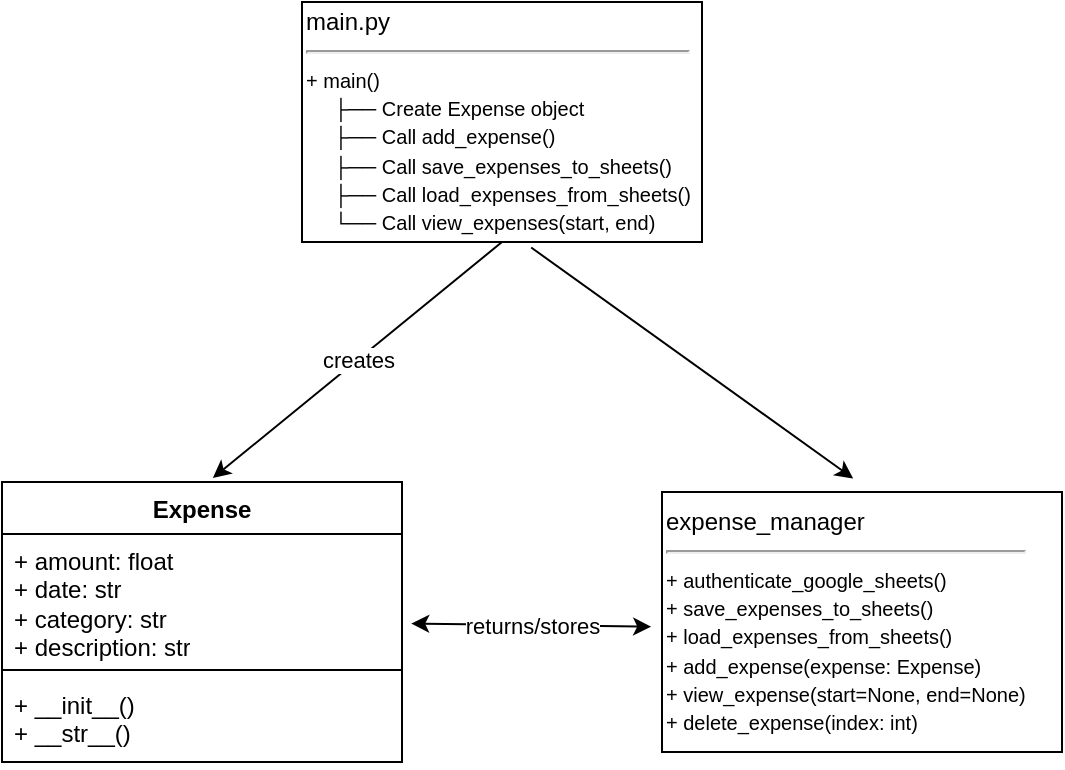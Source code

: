 <mxfile version="26.2.13">
  <diagram name="Page-1" id="LqZLtDp2xVZ0HE7aMGUH">
    <mxGraphModel dx="393" dy="690" grid="1" gridSize="10" guides="1" tooltips="1" connect="1" arrows="1" fold="1" page="1" pageScale="1" pageWidth="850" pageHeight="1100" math="0" shadow="0">
      <root>
        <mxCell id="0" />
        <mxCell id="1" parent="0" />
        <mxCell id="b6dVHvjty6gFwW4jWBVH-3" value="Expense" style="swimlane;fontStyle=1;align=center;verticalAlign=top;childLayout=stackLayout;horizontal=1;startSize=26;horizontalStack=0;resizeParent=1;resizeParentMax=0;resizeLast=0;collapsible=1;marginBottom=0;whiteSpace=wrap;html=1;" vertex="1" parent="1">
          <mxGeometry x="120" y="320" width="200" height="140" as="geometry" />
        </mxCell>
        <mxCell id="b6dVHvjty6gFwW4jWBVH-4" value="+ amount: float&lt;div&gt;+ date: str&lt;br&gt;+ category: str&lt;/div&gt;&lt;div&gt;+ description: str&lt;/div&gt;" style="text;strokeColor=none;fillColor=none;align=left;verticalAlign=top;spacingLeft=4;spacingRight=4;overflow=hidden;rotatable=0;points=[[0,0.5],[1,0.5]];portConstraint=eastwest;whiteSpace=wrap;html=1;" vertex="1" parent="b6dVHvjty6gFwW4jWBVH-3">
          <mxGeometry y="26" width="200" height="64" as="geometry" />
        </mxCell>
        <mxCell id="b6dVHvjty6gFwW4jWBVH-5" value="" style="line;strokeWidth=1;fillColor=none;align=left;verticalAlign=middle;spacingTop=-1;spacingLeft=3;spacingRight=3;rotatable=0;labelPosition=right;points=[];portConstraint=eastwest;strokeColor=inherit;" vertex="1" parent="b6dVHvjty6gFwW4jWBVH-3">
          <mxGeometry y="90" width="200" height="8" as="geometry" />
        </mxCell>
        <mxCell id="b6dVHvjty6gFwW4jWBVH-6" value="+ __init__()&lt;div&gt;+ __str__()&lt;/div&gt;" style="text;strokeColor=none;fillColor=none;align=left;verticalAlign=top;spacingLeft=4;spacingRight=4;overflow=hidden;rotatable=0;points=[[0,0.5],[1,0.5]];portConstraint=eastwest;whiteSpace=wrap;html=1;" vertex="1" parent="b6dVHvjty6gFwW4jWBVH-3">
          <mxGeometry y="98" width="200" height="42" as="geometry" />
        </mxCell>
        <mxCell id="b6dVHvjty6gFwW4jWBVH-13" value="&lt;div style=&quot;&quot;&gt;&lt;span style=&quot;background-color: transparent; color: light-dark(rgb(0, 0, 0), rgb(255, 255, 255));&quot;&gt;expense_manager&lt;/span&gt;&lt;/div&gt;&lt;div style=&quot;&quot;&gt;&lt;hr&gt;&lt;/div&gt;&lt;div style=&quot;&quot;&gt;&lt;span style=&quot;background-color: transparent; color: light-dark(rgb(0, 0, 0), rgb(255, 255, 255));&quot;&gt;&lt;font style=&quot;font-size: 10px;&quot;&gt;+ authenticate_google_sheets()&lt;/font&gt;&lt;/span&gt;&lt;/div&gt;&lt;div style=&quot;&quot;&gt;&lt;span style=&quot;background-color: transparent; color: light-dark(rgb(0, 0, 0), rgb(255, 255, 255));&quot;&gt;&lt;font style=&quot;font-size: 10px;&quot;&gt;+ save_expenses_to_sheets()&lt;/font&gt;&lt;/span&gt;&lt;/div&gt;&lt;div style=&quot;&quot;&gt;&lt;span style=&quot;background-color: transparent; color: light-dark(rgb(0, 0, 0), rgb(255, 255, 255));&quot;&gt;&lt;font style=&quot;font-size: 10px;&quot;&gt;+ load_expenses_from_sheets()&lt;/font&gt;&lt;/span&gt;&lt;/div&gt;&lt;div style=&quot;&quot;&gt;&lt;span style=&quot;background-color: transparent; color: light-dark(rgb(0, 0, 0), rgb(255, 255, 255));&quot;&gt;&lt;font style=&quot;font-size: 10px;&quot;&gt;+ add_expense(expense: Expense)&lt;/font&gt;&lt;/span&gt;&lt;/div&gt;&lt;div style=&quot;&quot;&gt;&lt;span style=&quot;background-color: transparent; color: light-dark(rgb(0, 0, 0), rgb(255, 255, 255));&quot;&gt;&lt;font style=&quot;font-size: 10px;&quot;&gt;+ view_expense(start=None, end=None)&lt;/font&gt;&lt;/span&gt;&lt;/div&gt;&lt;div style=&quot;&quot;&gt;&lt;span style=&quot;background-color: transparent; color: light-dark(rgb(0, 0, 0), rgb(255, 255, 255));&quot;&gt;&lt;font style=&quot;font-size: 10px;&quot;&gt;+ delete_expense(index: int)&lt;/font&gt;&lt;/span&gt;&lt;/div&gt;" style="rounded=0;whiteSpace=wrap;html=1;align=left;" vertex="1" parent="1">
          <mxGeometry x="450" y="325" width="200" height="130" as="geometry" />
        </mxCell>
        <mxCell id="b6dVHvjty6gFwW4jWBVH-14" value="main.py&lt;div&gt;&lt;hr&gt;&lt;/div&gt;&lt;div&gt;&lt;font size=&quot;1&quot;&gt;+ main()&lt;/font&gt;&lt;/div&gt;&lt;div&gt;&lt;span style=&quot;background-color: transparent;&quot;&gt;&lt;font size=&quot;1&quot;&gt;&amp;nbsp; &amp;nbsp; &amp;nbsp;├── Create Expense object&lt;/font&gt;&lt;/span&gt;&lt;/div&gt;&lt;div&gt;&lt;span style=&quot;background-color: transparent;&quot;&gt;&lt;font size=&quot;1&quot;&gt;&amp;nbsp; &amp;nbsp; &amp;nbsp;├── Call add_expense()&lt;/font&gt;&lt;/span&gt;&lt;br&gt;&lt;/div&gt;&lt;div&gt;&lt;span style=&quot;background-color: transparent;&quot;&gt;&lt;font size=&quot;1&quot;&gt;&amp;nbsp; &amp;nbsp; &amp;nbsp;├── Call save_expenses_to_sheets()&lt;/font&gt;&lt;/span&gt;&lt;/div&gt;&lt;div&gt;&lt;span style=&quot;background-color: transparent;&quot;&gt;&lt;font size=&quot;1&quot;&gt;&amp;nbsp; &amp;nbsp; &amp;nbsp;├── Call load_expenses_from_sheets()&lt;/font&gt;&lt;/span&gt;&lt;/div&gt;&lt;div&gt;&lt;span style=&quot;background-color: transparent;&quot;&gt;&lt;font size=&quot;1&quot;&gt;&amp;nbsp; &amp;nbsp; &amp;nbsp;└──&amp;nbsp;Call view_expenses(start, end)&lt;/font&gt;&lt;/span&gt;&lt;/div&gt;" style="rounded=0;whiteSpace=wrap;html=1;align=left;" vertex="1" parent="1">
          <mxGeometry x="270" y="80" width="200" height="120" as="geometry" />
        </mxCell>
        <mxCell id="b6dVHvjty6gFwW4jWBVH-16" value="creates" style="endArrow=classic;html=1;rounded=0;exitX=0.5;exitY=1;exitDx=0;exitDy=0;entryX=0.527;entryY=-0.014;entryDx=0;entryDy=0;entryPerimeter=0;" edge="1" parent="1" source="b6dVHvjty6gFwW4jWBVH-14" target="b6dVHvjty6gFwW4jWBVH-3">
          <mxGeometry width="50" height="50" relative="1" as="geometry">
            <mxPoint x="390" y="300" as="sourcePoint" />
            <mxPoint x="230" y="310" as="targetPoint" />
          </mxGeometry>
        </mxCell>
        <mxCell id="b6dVHvjty6gFwW4jWBVH-17" value="" style="endArrow=classic;html=1;rounded=0;exitX=0.573;exitY=1.023;exitDx=0;exitDy=0;exitPerimeter=0;entryX=0.478;entryY=-0.052;entryDx=0;entryDy=0;entryPerimeter=0;" edge="1" parent="1" source="b6dVHvjty6gFwW4jWBVH-14" target="b6dVHvjty6gFwW4jWBVH-13">
          <mxGeometry width="50" height="50" relative="1" as="geometry">
            <mxPoint x="410" y="400" as="sourcePoint" />
            <mxPoint x="480" y="310" as="targetPoint" />
          </mxGeometry>
        </mxCell>
        <mxCell id="b6dVHvjty6gFwW4jWBVH-18" value="returns/stores" style="endArrow=classic;startArrow=classic;html=1;rounded=0;exitX=1.023;exitY=0.7;exitDx=0;exitDy=0;exitPerimeter=0;entryX=-0.027;entryY=0.518;entryDx=0;entryDy=0;entryPerimeter=0;" edge="1" parent="1" source="b6dVHvjty6gFwW4jWBVH-4" target="b6dVHvjty6gFwW4jWBVH-13">
          <mxGeometry width="50" height="50" relative="1" as="geometry">
            <mxPoint x="380" y="400" as="sourcePoint" />
            <mxPoint x="430" y="350" as="targetPoint" />
          </mxGeometry>
        </mxCell>
      </root>
    </mxGraphModel>
  </diagram>
</mxfile>
